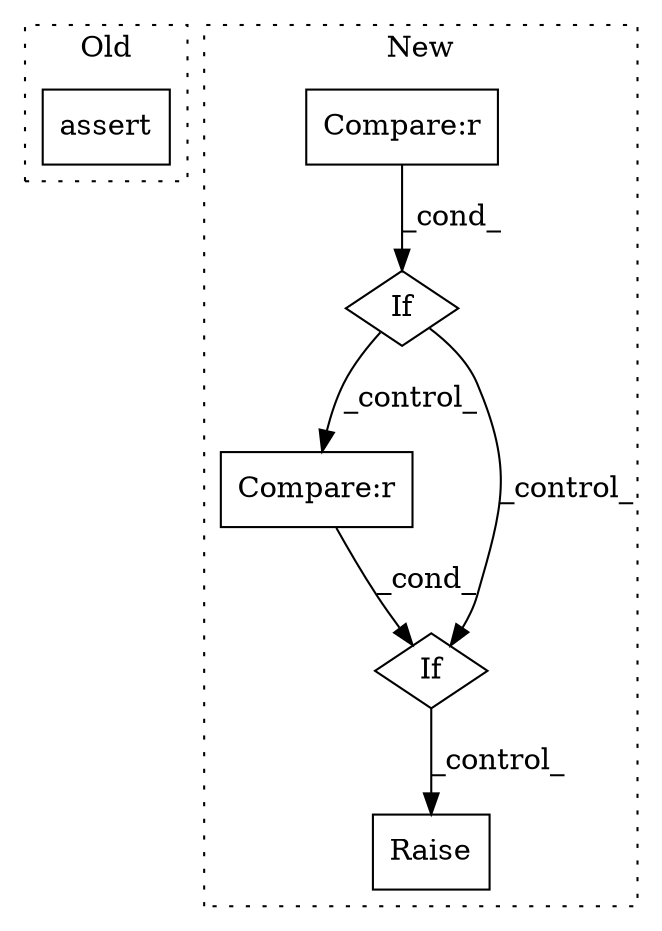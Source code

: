 digraph G {
subgraph cluster0 {
1 [label="assert" a="65" s="7783" l="6" shape="box"];
label = "Old";
style="dotted";
}
subgraph cluster1 {
2 [label="Raise" a="91" s="6695" l="6" shape="box"];
3 [label="If" a="96" s="6559,6592" l="3,2" shape="diamond"];
4 [label="Compare:r" a="40" s="6562" l="30" shape="box"];
5 [label="Compare:r" a="40" s="6625" l="36" shape="box"];
6 [label="If" a="96" s="6625,6661" l="0,2" shape="diamond"];
label = "New";
style="dotted";
}
3 -> 6 [label="_control_"];
3 -> 5 [label="_control_"];
4 -> 3 [label="_cond_"];
5 -> 6 [label="_cond_"];
6 -> 2 [label="_control_"];
}